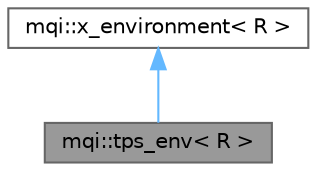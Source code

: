 digraph "mqi::tps_env&lt; R &gt;"
{
 // LATEX_PDF_SIZE
  bgcolor="transparent";
  edge [fontname=Helvetica,fontsize=10,labelfontname=Helvetica,labelfontsize=10];
  node [fontname=Helvetica,fontsize=10,shape=box,height=0.2,width=0.4];
  Node1 [id="Node000001",label="mqi::tps_env\< R \>",height=0.2,width=0.4,color="gray40", fillcolor="grey60", style="filled", fontcolor="black",tooltip="Manages a simulation environment based on a Treatment Planning System (TPS)."];
  Node2 -> Node1 [id="edge1_Node000001_Node000002",dir="back",color="steelblue1",style="solid",tooltip=" "];
  Node2 [id="Node000002",label="mqi::x_environment\< R \>",height=0.2,width=0.4,color="gray40", fillcolor="white", style="filled",URL="$classmqi_1_1x__environment.html",tooltip="A virtual base class for creating Monte Carlo simulation environments."];
}
